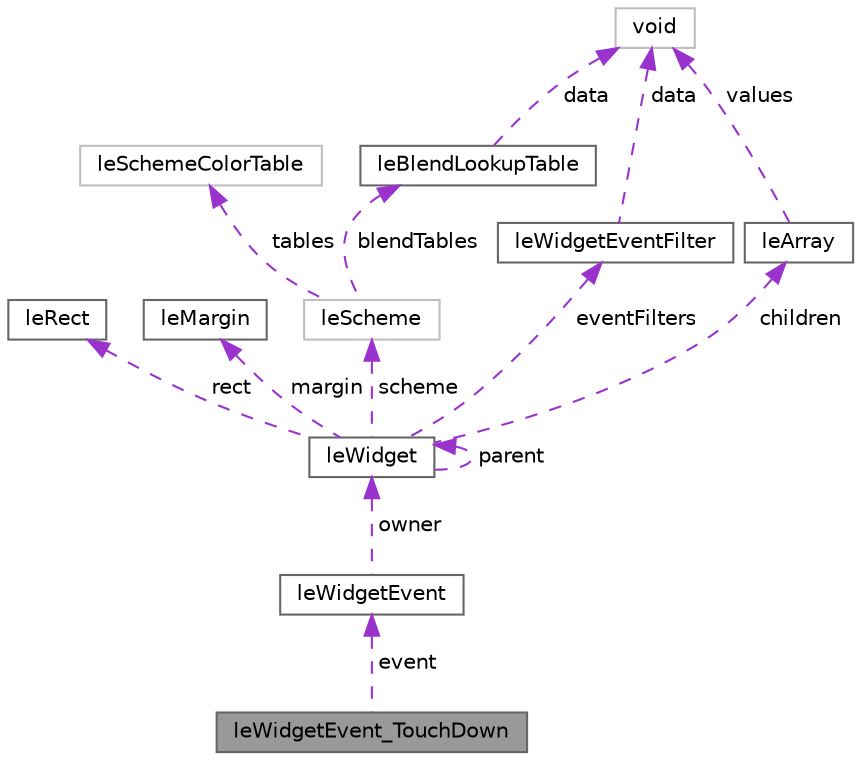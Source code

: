 digraph "leWidgetEvent_TouchDown"
{
 // INTERACTIVE_SVG=YES
 // LATEX_PDF_SIZE
  bgcolor="transparent";
  edge [fontname=Helvetica,fontsize=10,labelfontname=Helvetica,labelfontsize=10];
  node [fontname=Helvetica,fontsize=10,shape=box,height=0.2,width=0.4];
  Node1 [label="leWidgetEvent_TouchDown",height=0.2,width=0.4,color="gray40", fillcolor="grey60", style="filled", fontcolor="black",tooltip="Used to define widget touch down event."];
  Node2 -> Node1 [dir="back",color="darkorchid3",style="dashed",label=" event" ];
  Node2 [label="leWidgetEvent",height=0.2,width=0.4,color="gray40", fillcolor="white", style="filled",URL="$structleWidgetEvent.html",tooltip="Used to define widget event."];
  Node3 -> Node2 [dir="back",color="darkorchid3",style="dashed",label=" owner" ];
  Node3 [label="leWidget",height=0.2,width=0.4,color="gray40", fillcolor="white", style="filled",URL="$structleWidget.html",tooltip="Used to define a widget."];
  Node4 -> Node3 [dir="back",color="darkorchid3",style="dashed",label=" rect" ];
  Node4 [label="leRect",height=0.2,width=0.4,color="gray40", fillcolor="white", style="filled",URL="$structleRect.html",tooltip="This struct represents a rectangle."];
  Node5 -> Node3 [dir="back",color="darkorchid3",style="dashed",label=" margin" ];
  Node5 [label="leMargin",height=0.2,width=0.4,color="gray40", fillcolor="white", style="filled",URL="$structleMargin.html",tooltip="This struct represents the four margin settings for objects."];
  Node6 -> Node3 [dir="back",color="darkorchid3",style="dashed",label=" scheme" ];
  Node6 [label="leScheme",height=0.2,width=0.4,color="grey75", fillcolor="white", style="filled",URL="$structleScheme.html",tooltip=" "];
  Node7 -> Node6 [dir="back",color="darkorchid3",style="dashed",label=" tables" ];
  Node7 [label="leSchemeColorTable",height=0.2,width=0.4,color="grey75", fillcolor="white", style="filled",URL="$unionleSchemeColorTable.html",tooltip=" "];
  Node8 -> Node6 [dir="back",color="darkorchid3",style="dashed",label=" blendTables" ];
  Node8 [label="leBlendLookupTable",height=0.2,width=0.4,color="gray40", fillcolor="white", style="filled",URL="$structleBlendLookupTable.html",tooltip="This struct represents a blend color lookup table."];
  Node9 -> Node8 [dir="back",color="darkorchid3",style="dashed",label=" data" ];
  Node9 [label="void",height=0.2,width=0.4,color="grey75", fillcolor="white", style="filled",tooltip=" "];
  Node10 -> Node3 [dir="back",color="darkorchid3",style="dashed",label=" eventFilters" ];
  Node10 [label="leWidgetEventFilter",height=0.2,width=0.4,color="gray40", fillcolor="white", style="filled",URL="$structleWidgetEventFilter.html",tooltip="Used to define widget touch event filter."];
  Node9 -> Node10 [dir="back",color="darkorchid3",style="dashed",label=" data" ];
  Node3 -> Node3 [dir="back",color="darkorchid3",style="dashed",label=" parent" ];
  Node11 -> Node3 [dir="back",color="darkorchid3",style="dashed",label=" children" ];
  Node11 [label="leArray",height=0.2,width=0.4,color="gray40", fillcolor="white", style="filled",URL="$structleArray.html",tooltip="This struct represents a array."];
  Node9 -> Node11 [dir="back",color="darkorchid3",style="dashed",label=" values" ];
}
